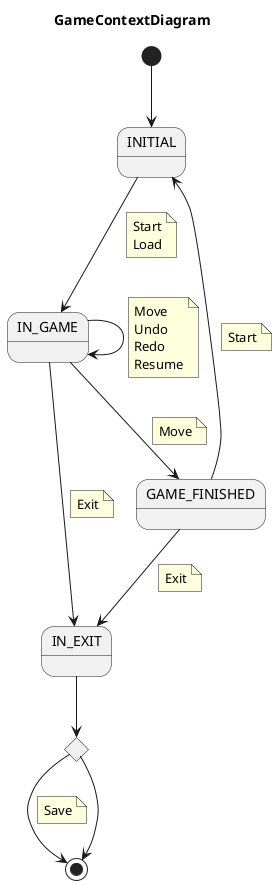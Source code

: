 @startuml StateDiagramFluxEditConfigState
title GameContextDiagram
state INITIAL
state IN_GAME
state GAME_FINISHED
state IN_EXIT

state IF <<choice>>

[*] --> INITIAL

INITIAL --> IN_GAME
    note on link
        Start
        Load
    end note
IN_GAME --> IN_GAME
    note on link
        Move
        Undo
        Redo
        Resume
    end note
IN_GAME --> GAME_FINISHED
    note on link
        Move
    end note
IN_GAME --> IN_EXIT
    note on link
        Exit
    end note
IN_EXIT -->IF
IF -->[*]
    note on link
        Save
    end note

IF --> [*]

GAME_FINISHED --> INITIAL
    note on link
        Start
    end note
GAME_FINISHED --> IN_EXIT
    note on link
        Exit
    end note
@enduml